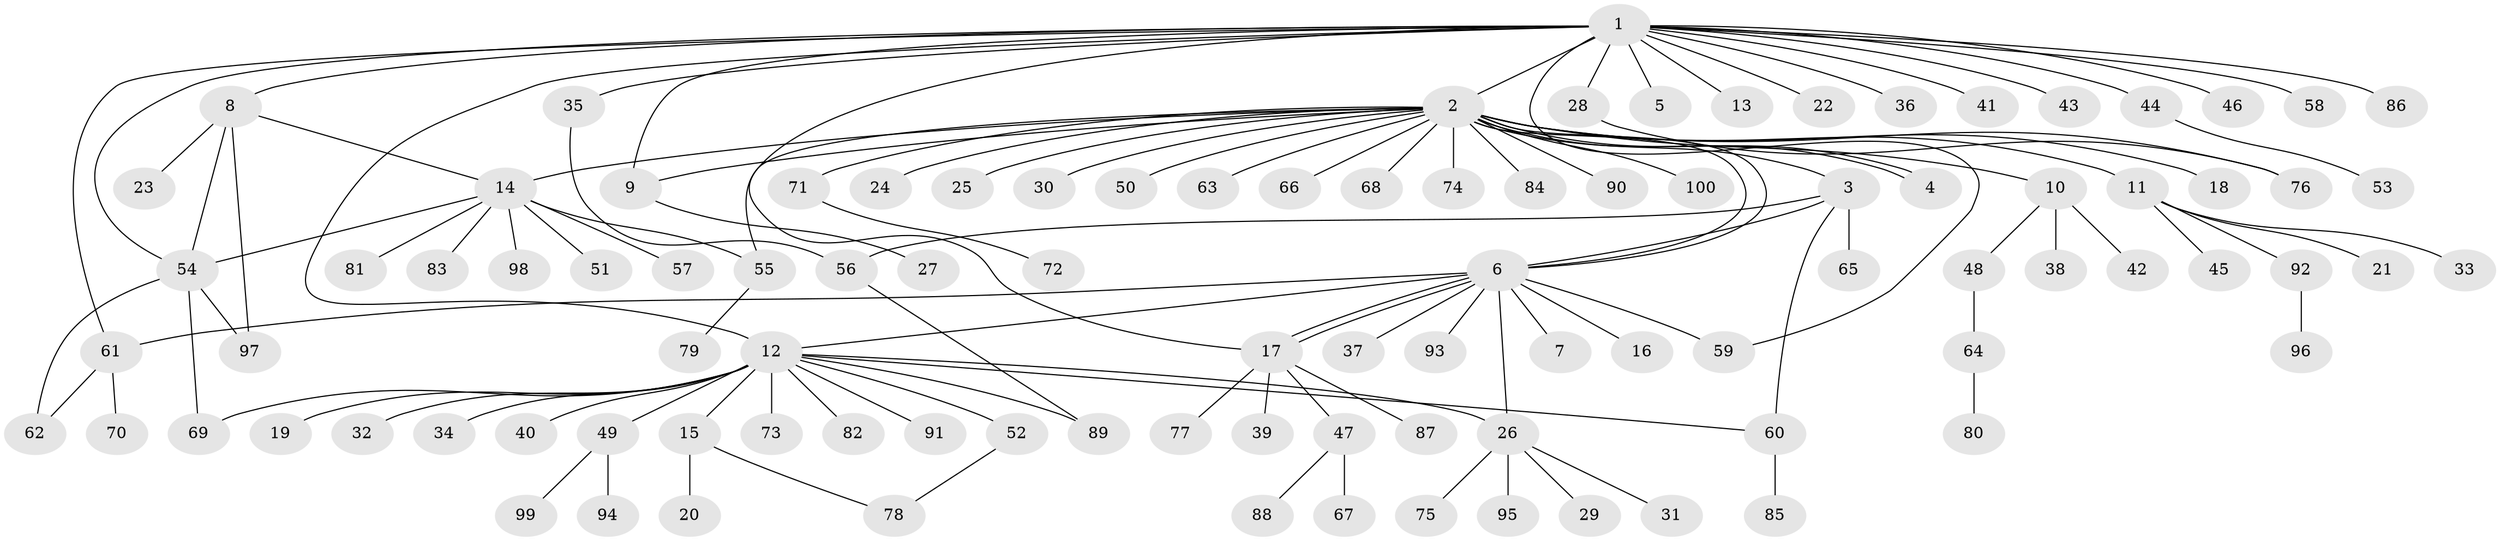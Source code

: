 // Generated by graph-tools (version 1.1) at 2025/38/02/21/25 10:38:54]
// undirected, 100 vertices, 121 edges
graph export_dot {
graph [start="1"]
  node [color=gray90,style=filled];
  1;
  2;
  3;
  4;
  5;
  6;
  7;
  8;
  9;
  10;
  11;
  12;
  13;
  14;
  15;
  16;
  17;
  18;
  19;
  20;
  21;
  22;
  23;
  24;
  25;
  26;
  27;
  28;
  29;
  30;
  31;
  32;
  33;
  34;
  35;
  36;
  37;
  38;
  39;
  40;
  41;
  42;
  43;
  44;
  45;
  46;
  47;
  48;
  49;
  50;
  51;
  52;
  53;
  54;
  55;
  56;
  57;
  58;
  59;
  60;
  61;
  62;
  63;
  64;
  65;
  66;
  67;
  68;
  69;
  70;
  71;
  72;
  73;
  74;
  75;
  76;
  77;
  78;
  79;
  80;
  81;
  82;
  83;
  84;
  85;
  86;
  87;
  88;
  89;
  90;
  91;
  92;
  93;
  94;
  95;
  96;
  97;
  98;
  99;
  100;
  1 -- 2;
  1 -- 5;
  1 -- 8;
  1 -- 9;
  1 -- 12;
  1 -- 13;
  1 -- 17;
  1 -- 22;
  1 -- 28;
  1 -- 35;
  1 -- 36;
  1 -- 41;
  1 -- 43;
  1 -- 44;
  1 -- 46;
  1 -- 54;
  1 -- 58;
  1 -- 59;
  1 -- 61;
  1 -- 86;
  2 -- 3;
  2 -- 4;
  2 -- 4;
  2 -- 6;
  2 -- 6;
  2 -- 9;
  2 -- 10;
  2 -- 11;
  2 -- 14;
  2 -- 18;
  2 -- 24;
  2 -- 25;
  2 -- 30;
  2 -- 50;
  2 -- 55;
  2 -- 63;
  2 -- 66;
  2 -- 68;
  2 -- 71;
  2 -- 74;
  2 -- 76;
  2 -- 84;
  2 -- 90;
  2 -- 100;
  3 -- 6;
  3 -- 56;
  3 -- 60;
  3 -- 65;
  6 -- 7;
  6 -- 12;
  6 -- 16;
  6 -- 17;
  6 -- 17;
  6 -- 26;
  6 -- 37;
  6 -- 59;
  6 -- 61;
  6 -- 93;
  8 -- 14;
  8 -- 23;
  8 -- 54;
  8 -- 97;
  9 -- 27;
  10 -- 38;
  10 -- 42;
  10 -- 48;
  11 -- 21;
  11 -- 33;
  11 -- 45;
  11 -- 92;
  12 -- 15;
  12 -- 19;
  12 -- 26;
  12 -- 32;
  12 -- 34;
  12 -- 40;
  12 -- 49;
  12 -- 52;
  12 -- 60;
  12 -- 69;
  12 -- 73;
  12 -- 82;
  12 -- 89;
  12 -- 91;
  14 -- 51;
  14 -- 54;
  14 -- 55;
  14 -- 57;
  14 -- 81;
  14 -- 83;
  14 -- 98;
  15 -- 20;
  15 -- 78;
  17 -- 39;
  17 -- 47;
  17 -- 77;
  17 -- 87;
  26 -- 29;
  26 -- 31;
  26 -- 75;
  26 -- 95;
  28 -- 76;
  35 -- 56;
  44 -- 53;
  47 -- 67;
  47 -- 88;
  48 -- 64;
  49 -- 94;
  49 -- 99;
  52 -- 78;
  54 -- 62;
  54 -- 69;
  54 -- 97;
  55 -- 79;
  56 -- 89;
  60 -- 85;
  61 -- 62;
  61 -- 70;
  64 -- 80;
  71 -- 72;
  92 -- 96;
}
